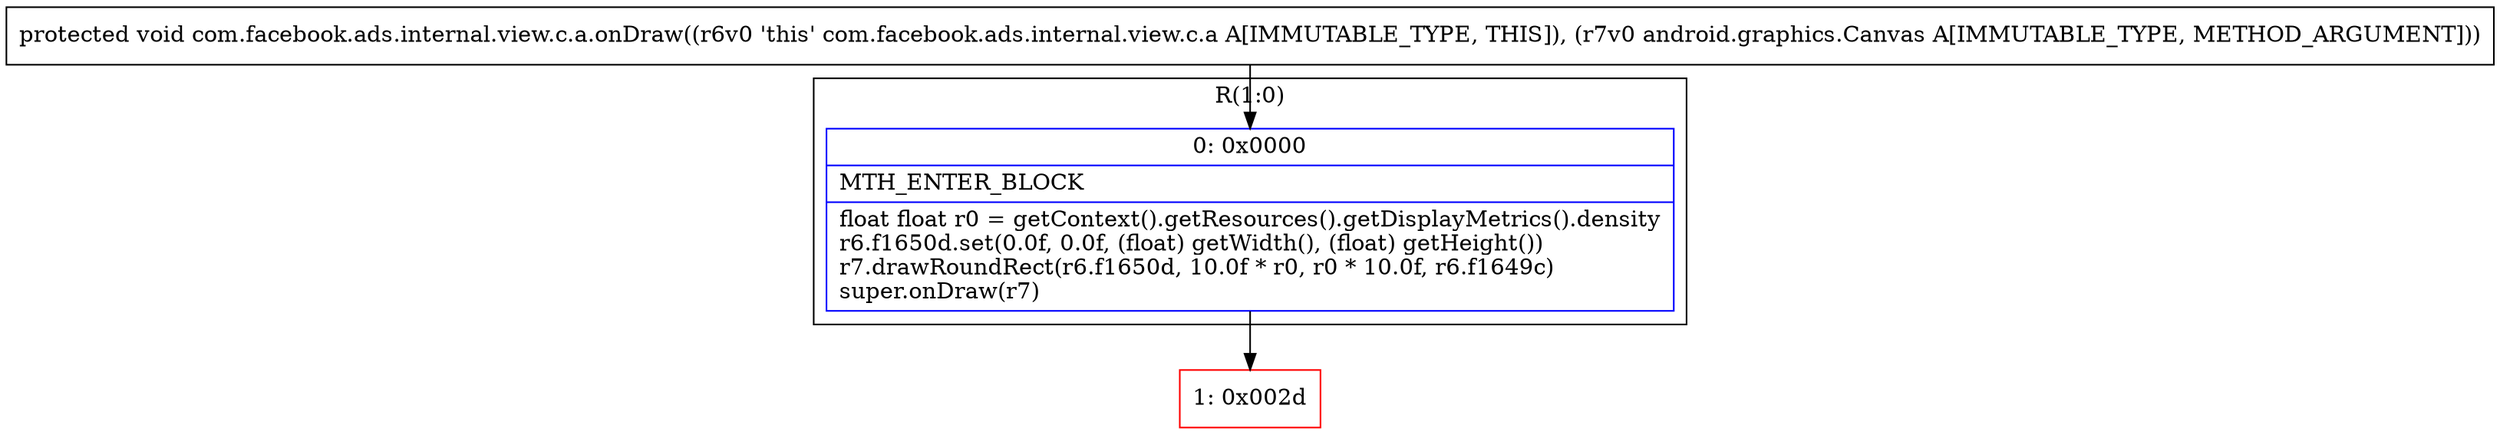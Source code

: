 digraph "CFG forcom.facebook.ads.internal.view.c.a.onDraw(Landroid\/graphics\/Canvas;)V" {
subgraph cluster_Region_1063195869 {
label = "R(1:0)";
node [shape=record,color=blue];
Node_0 [shape=record,label="{0\:\ 0x0000|MTH_ENTER_BLOCK\l|float float r0 = getContext().getResources().getDisplayMetrics().density\lr6.f1650d.set(0.0f, 0.0f, (float) getWidth(), (float) getHeight())\lr7.drawRoundRect(r6.f1650d, 10.0f * r0, r0 * 10.0f, r6.f1649c)\lsuper.onDraw(r7)\l}"];
}
Node_1 [shape=record,color=red,label="{1\:\ 0x002d}"];
MethodNode[shape=record,label="{protected void com.facebook.ads.internal.view.c.a.onDraw((r6v0 'this' com.facebook.ads.internal.view.c.a A[IMMUTABLE_TYPE, THIS]), (r7v0 android.graphics.Canvas A[IMMUTABLE_TYPE, METHOD_ARGUMENT])) }"];
MethodNode -> Node_0;
Node_0 -> Node_1;
}

